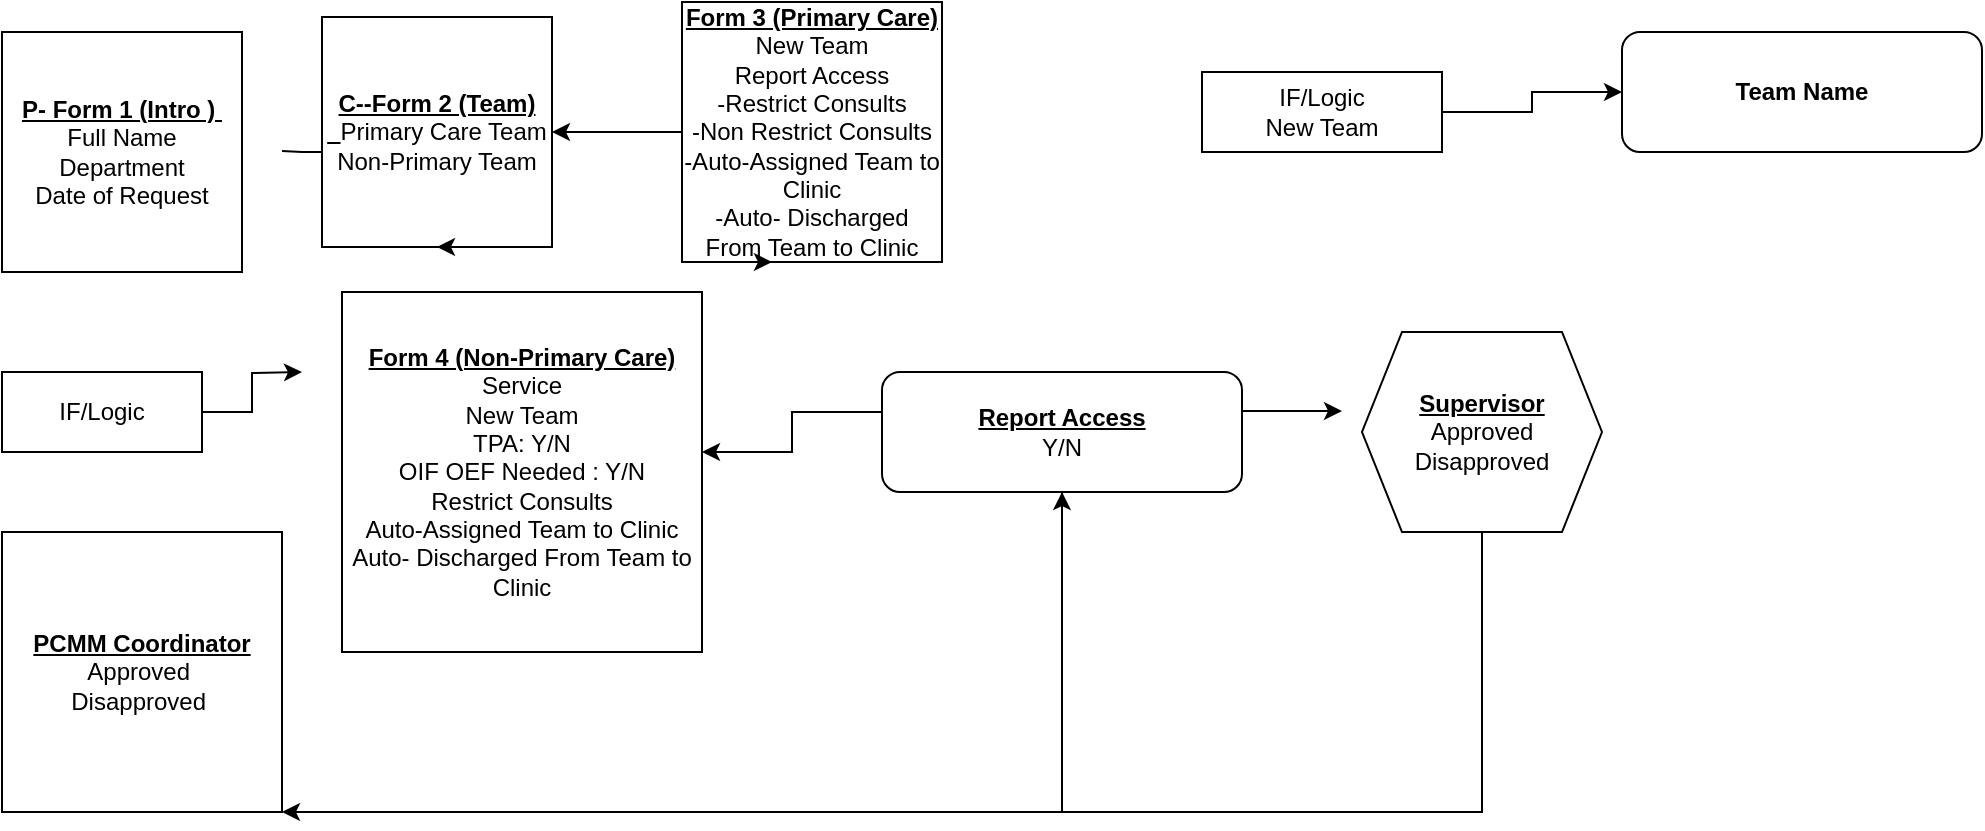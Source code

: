<mxfile version="23.1.2" type="github">
  <diagram name="Page-1" id="QUF3VgHteG3-aB7-RYmX">
    <mxGraphModel dx="946" dy="579" grid="1" gridSize="10" guides="1" tooltips="1" connect="1" arrows="1" fold="1" page="1" pageScale="1" pageWidth="850" pageHeight="1100" math="0" shadow="0">
      <root>
        <mxCell id="0" />
        <mxCell id="1" parent="0" />
        <mxCell id="ED84nd0-sU7mBFTJm2k1-1" value="&lt;b&gt;&lt;u&gt;P- Form 1 (Intro )&amp;nbsp;&lt;br&gt;&lt;/u&gt;&lt;/b&gt;Full Name&lt;br&gt;Department&lt;br&gt;Date of Request" style="whiteSpace=wrap;html=1;aspect=fixed;" parent="1" vertex="1">
          <mxGeometry x="10" y="80" width="120" height="120" as="geometry" />
        </mxCell>
        <mxCell id="ED84nd0-sU7mBFTJm2k1-5" value="" style="endArrow=classic;html=1;rounded=0;" parent="1" edge="1">
          <mxGeometry relative="1" as="geometry">
            <mxPoint x="150" y="139.5" as="sourcePoint" />
            <mxPoint x="210" y="140" as="targetPoint" />
            <Array as="points">
              <mxPoint x="160" y="140" />
            </Array>
          </mxGeometry>
        </mxCell>
        <mxCell id="ED84nd0-sU7mBFTJm2k1-7" value="&lt;u style=&quot;font-weight: bold;&quot;&gt;C--Form 2 (Team)&lt;br&gt;&amp;nbsp;&amp;nbsp;&lt;/u&gt;Primary Care Team&lt;br&gt;Non-Primary Team" style="whiteSpace=wrap;html=1;aspect=fixed;" parent="1" vertex="1">
          <mxGeometry x="170" y="72.5" width="115" height="115" as="geometry" />
        </mxCell>
        <mxCell id="hk9qSbJ28wwmTuGZf1NL-1" value="" style="edgeStyle=orthogonalEdgeStyle;rounded=0;orthogonalLoop=1;jettySize=auto;html=1;" edge="1" parent="1" source="ED84nd0-sU7mBFTJm2k1-13" target="ED84nd0-sU7mBFTJm2k1-7">
          <mxGeometry relative="1" as="geometry" />
        </mxCell>
        <mxCell id="ED84nd0-sU7mBFTJm2k1-13" value="&lt;b style=&quot;text-decoration-line: underline;&quot;&gt;Form 3 (Primary Care)&lt;/b&gt;&lt;br&gt;New Team&lt;br&gt;Report Access&lt;br&gt;-Restrict Consults&lt;br&gt;-Non Restrict Consults&lt;br&gt;-Auto-Assigned Team to Clinic&lt;br&gt;-Auto- Discharged From Team to Clinic" style="whiteSpace=wrap;html=1;aspect=fixed;" parent="1" vertex="1">
          <mxGeometry x="350" y="65" width="130" height="130" as="geometry" />
        </mxCell>
        <mxCell id="ED84nd0-sU7mBFTJm2k1-15" value="&lt;b style=&quot;text-decoration-line: underline;&quot;&gt;Form 4 (Non-Primary Care)&lt;br&gt;&lt;/b&gt;Service&lt;br&gt;New Team&lt;br&gt;TPA: Y/N&lt;br&gt;OIF OEF Needed : Y/N&lt;br&gt;Restrict Consults&lt;br&gt;Auto-Assigned Team to Clinic&lt;br style=&quot;border-color: var(--border-color);&quot;&gt;Auto- Discharged From Team to Clinic" style="whiteSpace=wrap;html=1;aspect=fixed;" parent="1" vertex="1">
          <mxGeometry x="180" y="210" width="180" height="180" as="geometry" />
        </mxCell>
        <mxCell id="ED84nd0-sU7mBFTJm2k1-55" value="" style="edgeStyle=orthogonalEdgeStyle;rounded=0;orthogonalLoop=1;jettySize=auto;html=1;" parent="1" source="ED84nd0-sU7mBFTJm2k1-16" edge="1">
          <mxGeometry relative="1" as="geometry">
            <mxPoint x="160" y="250" as="targetPoint" />
          </mxGeometry>
        </mxCell>
        <mxCell id="ED84nd0-sU7mBFTJm2k1-16" value="IF/Logic" style="rounded=0;whiteSpace=wrap;html=1;" parent="1" vertex="1">
          <mxGeometry x="10" y="250" width="100" height="40" as="geometry" />
        </mxCell>
        <mxCell id="ED84nd0-sU7mBFTJm2k1-59" value="" style="edgeStyle=orthogonalEdgeStyle;rounded=0;orthogonalLoop=1;jettySize=auto;html=1;" parent="1" source="ED84nd0-sU7mBFTJm2k1-24" target="ED84nd0-sU7mBFTJm2k1-15" edge="1">
          <mxGeometry relative="1" as="geometry">
            <Array as="points">
              <mxPoint x="405" y="270" />
              <mxPoint x="405" y="290" />
            </Array>
          </mxGeometry>
        </mxCell>
        <mxCell id="ED84nd0-sU7mBFTJm2k1-60" value="" style="edgeStyle=none;orthogonalLoop=1;jettySize=auto;html=1;rounded=0;" parent="1" edge="1">
          <mxGeometry width="100" relative="1" as="geometry">
            <mxPoint x="630" y="269.5" as="sourcePoint" />
            <mxPoint x="680" y="269.5" as="targetPoint" />
            <Array as="points" />
          </mxGeometry>
        </mxCell>
        <mxCell id="ED84nd0-sU7mBFTJm2k1-67" style="edgeStyle=orthogonalEdgeStyle;rounded=0;orthogonalLoop=1;jettySize=auto;html=1;" parent="1" source="ED84nd0-sU7mBFTJm2k1-24" target="ED84nd0-sU7mBFTJm2k1-64" edge="1">
          <mxGeometry relative="1" as="geometry">
            <Array as="points">
              <mxPoint x="100" y="470" />
            </Array>
          </mxGeometry>
        </mxCell>
        <mxCell id="ED84nd0-sU7mBFTJm2k1-62" value="&lt;u style=&quot;font-weight: bold;&quot;&gt;Supervisor&lt;/u&gt;&lt;br&gt;Approved&lt;br&gt;Disapproved" style="shape=hexagon;perimeter=hexagonPerimeter2;whiteSpace=wrap;html=1;fixedSize=1;" parent="1" vertex="1">
          <mxGeometry x="690" y="230" width="120" height="100" as="geometry" />
        </mxCell>
        <mxCell id="ED84nd0-sU7mBFTJm2k1-64" value="&lt;b style=&quot;text-decoration-line: underline;&quot;&gt;PCMM Coordinator&lt;/b&gt;&lt;br&gt;Approved&amp;nbsp;&lt;br&gt;Disapproved&amp;nbsp;" style="whiteSpace=wrap;html=1;aspect=fixed;" parent="1" vertex="1">
          <mxGeometry x="10" y="330" width="140" height="140" as="geometry" />
        </mxCell>
        <mxCell id="ED84nd0-sU7mBFTJm2k1-70" style="edgeStyle=orthogonalEdgeStyle;rounded=0;orthogonalLoop=1;jettySize=auto;html=1;exitX=0.75;exitY=1;exitDx=0;exitDy=0;entryX=0.5;entryY=1;entryDx=0;entryDy=0;" parent="1" source="ED84nd0-sU7mBFTJm2k1-7" target="ED84nd0-sU7mBFTJm2k1-7" edge="1">
          <mxGeometry relative="1" as="geometry" />
        </mxCell>
        <mxCell id="ED84nd0-sU7mBFTJm2k1-72" style="edgeStyle=orthogonalEdgeStyle;rounded=0;orthogonalLoop=1;jettySize=auto;html=1;exitX=0.25;exitY=1;exitDx=0;exitDy=0;entryX=0.346;entryY=1;entryDx=0;entryDy=0;entryPerimeter=0;" parent="1" source="ED84nd0-sU7mBFTJm2k1-13" target="ED84nd0-sU7mBFTJm2k1-13" edge="1">
          <mxGeometry relative="1" as="geometry" />
        </mxCell>
        <mxCell id="f7CrRyMuiME1zi57L-nT-6" value="&lt;b&gt;Team Name&lt;/b&gt;" style="rounded=1;whiteSpace=wrap;html=1;" parent="1" vertex="1">
          <mxGeometry x="820" y="80" width="180" height="60" as="geometry" />
        </mxCell>
        <mxCell id="f7CrRyMuiME1zi57L-nT-11" value="" style="edgeStyle=orthogonalEdgeStyle;rounded=0;orthogonalLoop=1;jettySize=auto;html=1;" parent="1" source="f7CrRyMuiME1zi57L-nT-7" target="f7CrRyMuiME1zi57L-nT-6" edge="1">
          <mxGeometry relative="1" as="geometry" />
        </mxCell>
        <mxCell id="f7CrRyMuiME1zi57L-nT-7" value="IF/Logic &lt;br&gt;New Team" style="rounded=0;whiteSpace=wrap;html=1;" parent="1" vertex="1">
          <mxGeometry x="610" y="100" width="120" height="40" as="geometry" />
        </mxCell>
        <mxCell id="f7CrRyMuiME1zi57L-nT-8" value="" style="edgeStyle=orthogonalEdgeStyle;rounded=0;orthogonalLoop=1;jettySize=auto;html=1;" parent="1" source="ED84nd0-sU7mBFTJm2k1-62" target="ED84nd0-sU7mBFTJm2k1-24" edge="1">
          <mxGeometry relative="1" as="geometry">
            <Array as="points">
              <mxPoint x="750" y="470" />
            </Array>
            <mxPoint x="750" y="330" as="sourcePoint" />
            <mxPoint x="150" y="470" as="targetPoint" />
          </mxGeometry>
        </mxCell>
        <mxCell id="ED84nd0-sU7mBFTJm2k1-24" value="&lt;b style=&quot;text-decoration-line: underline;&quot;&gt;Report Access&lt;/b&gt;&lt;br&gt;Y/N" style="rounded=1;whiteSpace=wrap;html=1;" parent="1" vertex="1">
          <mxGeometry x="450" y="250" width="180" height="60" as="geometry" />
        </mxCell>
      </root>
    </mxGraphModel>
  </diagram>
</mxfile>
